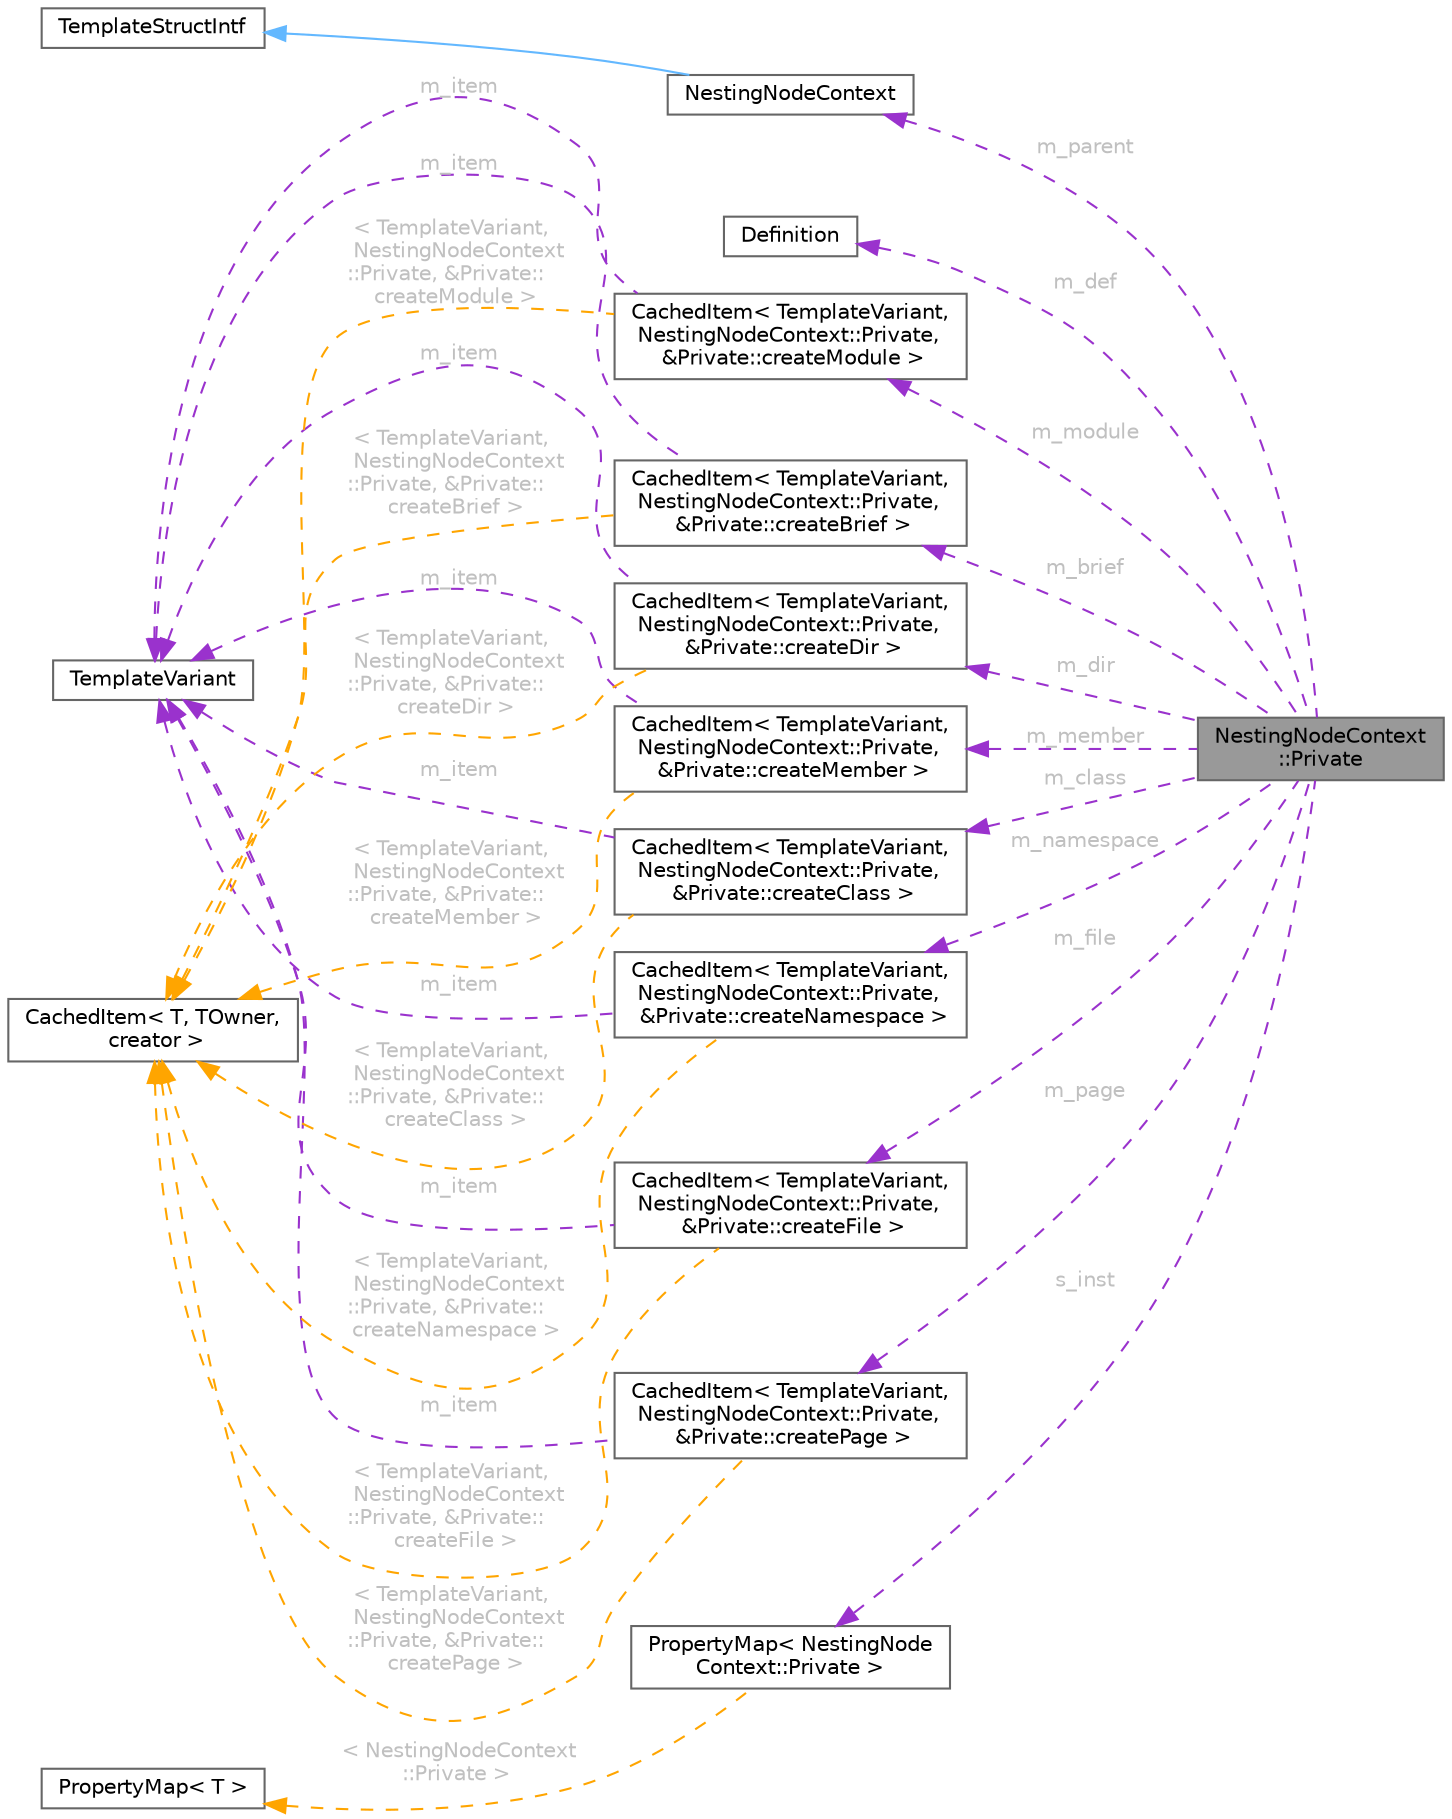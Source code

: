 digraph "NestingNodeContext::Private"
{
 // INTERACTIVE_SVG=YES
 // LATEX_PDF_SIZE
  bgcolor="transparent";
  edge [fontname=Helvetica,fontsize=10,labelfontname=Helvetica,labelfontsize=10];
  node [fontname=Helvetica,fontsize=10,shape=box,height=0.2,width=0.4];
  rankdir="LR";
  Node1 [id="Node000001",label="NestingNodeContext\l::Private",height=0.2,width=0.4,color="gray40", fillcolor="grey60", style="filled", fontcolor="black",tooltip=" "];
  Node2 -> Node1 [id="edge1_Node000001_Node000002",dir="back",color="darkorchid3",style="dashed",tooltip=" ",label=" m_parent",fontcolor="grey" ];
  Node2 [id="Node000002",label="NestingNodeContext",height=0.2,width=0.4,color="gray40", fillcolor="white", style="filled",URL="$db/dc9/class_nesting_node_context.html",tooltip=" "];
  Node3 -> Node2 [id="edge2_Node000002_Node000003",dir="back",color="steelblue1",style="solid",tooltip=" "];
  Node3 [id="Node000003",label="TemplateStructIntf",height=0.2,width=0.4,color="gray40", fillcolor="white", style="filled",URL="$d9/de8/class_template_struct_intf.html",tooltip="Abstract interface for a context value of type struct."];
  Node4 -> Node1 [id="edge3_Node000001_Node000004",dir="back",color="darkorchid3",style="dashed",tooltip=" ",label=" m_def",fontcolor="grey" ];
  Node4 [id="Node000004",label="Definition",height=0.2,width=0.4,color="gray40", fillcolor="white", style="filled",URL="$d5/dcc/class_definition.html",tooltip="The common base class of all entity definitions found in the sources."];
  Node5 -> Node1 [id="edge4_Node000001_Node000005",dir="back",color="darkorchid3",style="dashed",tooltip=" ",label=" m_class",fontcolor="grey" ];
  Node5 [id="Node000005",label="CachedItem\< TemplateVariant,\l NestingNodeContext::Private,\l &Private::createClass \>",height=0.2,width=0.4,color="gray40", fillcolor="white", style="filled",URL="$d7/dc1/class_cached_item.html",tooltip=" "];
  Node6 -> Node5 [id="edge5_Node000005_Node000006",dir="back",color="darkorchid3",style="dashed",tooltip=" ",label=" m_item",fontcolor="grey" ];
  Node6 [id="Node000006",label="TemplateVariant",height=0.2,width=0.4,color="gray40", fillcolor="white", style="filled",URL="$d1/dba/class_template_variant.html",tooltip="Variant type which can hold one value of a fixed set of types."];
  Node7 -> Node5 [id="edge6_Node000005_Node000007",dir="back",color="orange",style="dashed",tooltip=" ",label=" \< TemplateVariant,\l NestingNodeContext\l::Private, &Private::\lcreateClass \>",fontcolor="grey" ];
  Node7 [id="Node000007",label="CachedItem\< T, TOwner,\l creator \>",height=0.2,width=0.4,color="gray40", fillcolor="white", style="filled",URL="$d7/dc1/class_cached_item.html",tooltip="Wrapper for data that needs to be cached."];
  Node8 -> Node1 [id="edge7_Node000001_Node000008",dir="back",color="darkorchid3",style="dashed",tooltip=" ",label=" m_namespace",fontcolor="grey" ];
  Node8 [id="Node000008",label="CachedItem\< TemplateVariant,\l NestingNodeContext::Private,\l &Private::createNamespace \>",height=0.2,width=0.4,color="gray40", fillcolor="white", style="filled",URL="$d7/dc1/class_cached_item.html",tooltip=" "];
  Node6 -> Node8 [id="edge8_Node000008_Node000006",dir="back",color="darkorchid3",style="dashed",tooltip=" ",label=" m_item",fontcolor="grey" ];
  Node7 -> Node8 [id="edge9_Node000008_Node000007",dir="back",color="orange",style="dashed",tooltip=" ",label=" \< TemplateVariant,\l NestingNodeContext\l::Private, &Private::\lcreateNamespace \>",fontcolor="grey" ];
  Node9 -> Node1 [id="edge10_Node000001_Node000009",dir="back",color="darkorchid3",style="dashed",tooltip=" ",label=" m_dir",fontcolor="grey" ];
  Node9 [id="Node000009",label="CachedItem\< TemplateVariant,\l NestingNodeContext::Private,\l &Private::createDir \>",height=0.2,width=0.4,color="gray40", fillcolor="white", style="filled",URL="$d7/dc1/class_cached_item.html",tooltip=" "];
  Node6 -> Node9 [id="edge11_Node000009_Node000006",dir="back",color="darkorchid3",style="dashed",tooltip=" ",label=" m_item",fontcolor="grey" ];
  Node7 -> Node9 [id="edge12_Node000009_Node000007",dir="back",color="orange",style="dashed",tooltip=" ",label=" \< TemplateVariant,\l NestingNodeContext\l::Private, &Private::\lcreateDir \>",fontcolor="grey" ];
  Node10 -> Node1 [id="edge13_Node000001_Node000010",dir="back",color="darkorchid3",style="dashed",tooltip=" ",label=" m_file",fontcolor="grey" ];
  Node10 [id="Node000010",label="CachedItem\< TemplateVariant,\l NestingNodeContext::Private,\l &Private::createFile \>",height=0.2,width=0.4,color="gray40", fillcolor="white", style="filled",URL="$d7/dc1/class_cached_item.html",tooltip=" "];
  Node6 -> Node10 [id="edge14_Node000010_Node000006",dir="back",color="darkorchid3",style="dashed",tooltip=" ",label=" m_item",fontcolor="grey" ];
  Node7 -> Node10 [id="edge15_Node000010_Node000007",dir="back",color="orange",style="dashed",tooltip=" ",label=" \< TemplateVariant,\l NestingNodeContext\l::Private, &Private::\lcreateFile \>",fontcolor="grey" ];
  Node11 -> Node1 [id="edge16_Node000001_Node000011",dir="back",color="darkorchid3",style="dashed",tooltip=" ",label=" m_page",fontcolor="grey" ];
  Node11 [id="Node000011",label="CachedItem\< TemplateVariant,\l NestingNodeContext::Private,\l &Private::createPage \>",height=0.2,width=0.4,color="gray40", fillcolor="white", style="filled",URL="$d7/dc1/class_cached_item.html",tooltip=" "];
  Node6 -> Node11 [id="edge17_Node000011_Node000006",dir="back",color="darkorchid3",style="dashed",tooltip=" ",label=" m_item",fontcolor="grey" ];
  Node7 -> Node11 [id="edge18_Node000011_Node000007",dir="back",color="orange",style="dashed",tooltip=" ",label=" \< TemplateVariant,\l NestingNodeContext\l::Private, &Private::\lcreatePage \>",fontcolor="grey" ];
  Node12 -> Node1 [id="edge19_Node000001_Node000012",dir="back",color="darkorchid3",style="dashed",tooltip=" ",label=" m_module",fontcolor="grey" ];
  Node12 [id="Node000012",label="CachedItem\< TemplateVariant,\l NestingNodeContext::Private,\l &Private::createModule \>",height=0.2,width=0.4,color="gray40", fillcolor="white", style="filled",URL="$d7/dc1/class_cached_item.html",tooltip=" "];
  Node6 -> Node12 [id="edge20_Node000012_Node000006",dir="back",color="darkorchid3",style="dashed",tooltip=" ",label=" m_item",fontcolor="grey" ];
  Node7 -> Node12 [id="edge21_Node000012_Node000007",dir="back",color="orange",style="dashed",tooltip=" ",label=" \< TemplateVariant,\l NestingNodeContext\l::Private, &Private::\lcreateModule \>",fontcolor="grey" ];
  Node13 -> Node1 [id="edge22_Node000001_Node000013",dir="back",color="darkorchid3",style="dashed",tooltip=" ",label=" m_member",fontcolor="grey" ];
  Node13 [id="Node000013",label="CachedItem\< TemplateVariant,\l NestingNodeContext::Private,\l &Private::createMember \>",height=0.2,width=0.4,color="gray40", fillcolor="white", style="filled",URL="$d7/dc1/class_cached_item.html",tooltip=" "];
  Node6 -> Node13 [id="edge23_Node000013_Node000006",dir="back",color="darkorchid3",style="dashed",tooltip=" ",label=" m_item",fontcolor="grey" ];
  Node7 -> Node13 [id="edge24_Node000013_Node000007",dir="back",color="orange",style="dashed",tooltip=" ",label=" \< TemplateVariant,\l NestingNodeContext\l::Private, &Private::\lcreateMember \>",fontcolor="grey" ];
  Node14 -> Node1 [id="edge25_Node000001_Node000014",dir="back",color="darkorchid3",style="dashed",tooltip=" ",label=" m_brief",fontcolor="grey" ];
  Node14 [id="Node000014",label="CachedItem\< TemplateVariant,\l NestingNodeContext::Private,\l &Private::createBrief \>",height=0.2,width=0.4,color="gray40", fillcolor="white", style="filled",URL="$d7/dc1/class_cached_item.html",tooltip=" "];
  Node6 -> Node14 [id="edge26_Node000014_Node000006",dir="back",color="darkorchid3",style="dashed",tooltip=" ",label=" m_item",fontcolor="grey" ];
  Node7 -> Node14 [id="edge27_Node000014_Node000007",dir="back",color="orange",style="dashed",tooltip=" ",label=" \< TemplateVariant,\l NestingNodeContext\l::Private, &Private::\lcreateBrief \>",fontcolor="grey" ];
  Node15 -> Node1 [id="edge28_Node000001_Node000015",dir="back",color="darkorchid3",style="dashed",tooltip=" ",label=" s_inst",fontcolor="grey" ];
  Node15 [id="Node000015",label="PropertyMap\< NestingNode\lContext::Private \>",height=0.2,width=0.4,color="gray40", fillcolor="white", style="filled",URL="$d5/dbf/class_property_map.html",tooltip=" "];
  Node16 -> Node15 [id="edge29_Node000015_Node000016",dir="back",color="orange",style="dashed",tooltip=" ",label=" \< NestingNodeContext\l::Private \>",fontcolor="grey" ];
  Node16 [id="Node000016",label="PropertyMap\< T \>",height=0.2,width=0.4,color="gray40", fillcolor="white", style="filled",URL="$d5/dbf/class_property_map.html",tooltip="Class representing a mapping of properties and the corresponding getter function."];
}
